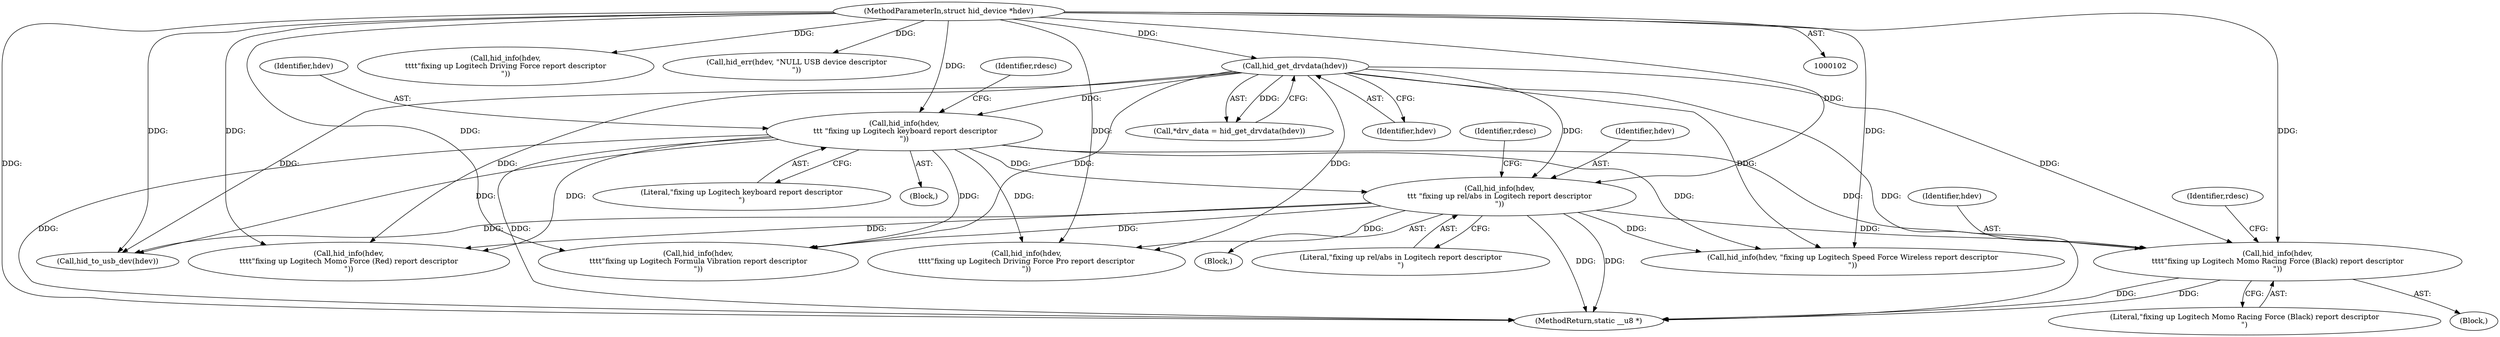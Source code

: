digraph "0_linux_4ab25786c87eb20857bbb715c3ae34ec8fd6a214_1@pointer" {
"1000304" [label="(Call,hid_info(hdev,\n\t\t\t\t\"fixing up Logitech Momo Racing Force (Black) report descriptor\n\"))"];
"1000203" [label="(Call,hid_info(hdev,\n\t\t\t \"fixing up rel/abs in Logitech report descriptor\n\"))"];
"1000146" [label="(Call,hid_info(hdev,\n \t\t\t \"fixing up Logitech keyboard report descriptor\n\"))"];
"1000110" [label="(Call,hid_get_drvdata(hdev))"];
"1000103" [label="(MethodParameterIn,struct hid_device *hdev)"];
"1000285" [label="(Call,hid_info(hdev,\n\t\t\t\t\"fixing up Logitech Momo Force (Red) report descriptor\n\"))"];
"1000146" [label="(Call,hid_info(hdev,\n \t\t\t \"fixing up Logitech keyboard report descriptor\n\"))"];
"1000148" [label="(Literal,\"fixing up Logitech keyboard report descriptor\n\")"];
"1000266" [label="(Call,hid_info(hdev,\n\t\t\t\t\"fixing up Logitech Driving Force report descriptor\n\"))"];
"1000205" [label="(Literal,\"fixing up rel/abs in Logitech report descriptor\n\")"];
"1000103" [label="(MethodParameterIn,struct hid_device *hdev)"];
"1000208" [label="(Identifier,rdesc)"];
"1000203" [label="(Call,hid_info(hdev,\n\t\t\t \"fixing up rel/abs in Logitech report descriptor\n\"))"];
"1000303" [label="(Block,)"];
"1000145" [label="(Block,)"];
"1000232" [label="(Call,hid_err(hdev, \"NULL USB device descriptor\n\"))"];
"1000225" [label="(Call,hid_to_usb_dev(hdev))"];
"1000111" [label="(Identifier,hdev)"];
"1000323" [label="(Call,hid_info(hdev,\n\t\t\t\t\"fixing up Logitech Formula Vibration report descriptor\n\"))"];
"1000385" [label="(Call,hid_info(hdev, \"fixing up Logitech Speed Force Wireless report descriptor\n\"))"];
"1000151" [label="(Identifier,rdesc)"];
"1000411" [label="(MethodReturn,static __u8 *)"];
"1000342" [label="(Call,hid_info(hdev,\n\t\t\t\t\"fixing up Logitech Driving Force Pro report descriptor\n\"))"];
"1000304" [label="(Call,hid_info(hdev,\n\t\t\t\t\"fixing up Logitech Momo Racing Force (Black) report descriptor\n\"))"];
"1000204" [label="(Identifier,hdev)"];
"1000202" [label="(Block,)"];
"1000306" [label="(Literal,\"fixing up Logitech Momo Racing Force (Black) report descriptor\n\")"];
"1000305" [label="(Identifier,hdev)"];
"1000308" [label="(Identifier,rdesc)"];
"1000110" [label="(Call,hid_get_drvdata(hdev))"];
"1000147" [label="(Identifier,hdev)"];
"1000108" [label="(Call,*drv_data = hid_get_drvdata(hdev))"];
"1000304" -> "1000303"  [label="AST: "];
"1000304" -> "1000306"  [label="CFG: "];
"1000305" -> "1000304"  [label="AST: "];
"1000306" -> "1000304"  [label="AST: "];
"1000308" -> "1000304"  [label="CFG: "];
"1000304" -> "1000411"  [label="DDG: "];
"1000304" -> "1000411"  [label="DDG: "];
"1000203" -> "1000304"  [label="DDG: "];
"1000146" -> "1000304"  [label="DDG: "];
"1000110" -> "1000304"  [label="DDG: "];
"1000103" -> "1000304"  [label="DDG: "];
"1000203" -> "1000202"  [label="AST: "];
"1000203" -> "1000205"  [label="CFG: "];
"1000204" -> "1000203"  [label="AST: "];
"1000205" -> "1000203"  [label="AST: "];
"1000208" -> "1000203"  [label="CFG: "];
"1000203" -> "1000411"  [label="DDG: "];
"1000203" -> "1000411"  [label="DDG: "];
"1000146" -> "1000203"  [label="DDG: "];
"1000110" -> "1000203"  [label="DDG: "];
"1000103" -> "1000203"  [label="DDG: "];
"1000203" -> "1000225"  [label="DDG: "];
"1000203" -> "1000285"  [label="DDG: "];
"1000203" -> "1000323"  [label="DDG: "];
"1000203" -> "1000342"  [label="DDG: "];
"1000203" -> "1000385"  [label="DDG: "];
"1000146" -> "1000145"  [label="AST: "];
"1000146" -> "1000148"  [label="CFG: "];
"1000147" -> "1000146"  [label="AST: "];
"1000148" -> "1000146"  [label="AST: "];
"1000151" -> "1000146"  [label="CFG: "];
"1000146" -> "1000411"  [label="DDG: "];
"1000146" -> "1000411"  [label="DDG: "];
"1000110" -> "1000146"  [label="DDG: "];
"1000103" -> "1000146"  [label="DDG: "];
"1000146" -> "1000225"  [label="DDG: "];
"1000146" -> "1000285"  [label="DDG: "];
"1000146" -> "1000323"  [label="DDG: "];
"1000146" -> "1000342"  [label="DDG: "];
"1000146" -> "1000385"  [label="DDG: "];
"1000110" -> "1000108"  [label="AST: "];
"1000110" -> "1000111"  [label="CFG: "];
"1000111" -> "1000110"  [label="AST: "];
"1000108" -> "1000110"  [label="CFG: "];
"1000110" -> "1000411"  [label="DDG: "];
"1000110" -> "1000108"  [label="DDG: "];
"1000103" -> "1000110"  [label="DDG: "];
"1000110" -> "1000225"  [label="DDG: "];
"1000110" -> "1000285"  [label="DDG: "];
"1000110" -> "1000323"  [label="DDG: "];
"1000110" -> "1000342"  [label="DDG: "];
"1000110" -> "1000385"  [label="DDG: "];
"1000103" -> "1000102"  [label="AST: "];
"1000103" -> "1000411"  [label="DDG: "];
"1000103" -> "1000225"  [label="DDG: "];
"1000103" -> "1000232"  [label="DDG: "];
"1000103" -> "1000266"  [label="DDG: "];
"1000103" -> "1000285"  [label="DDG: "];
"1000103" -> "1000323"  [label="DDG: "];
"1000103" -> "1000342"  [label="DDG: "];
"1000103" -> "1000385"  [label="DDG: "];
}

